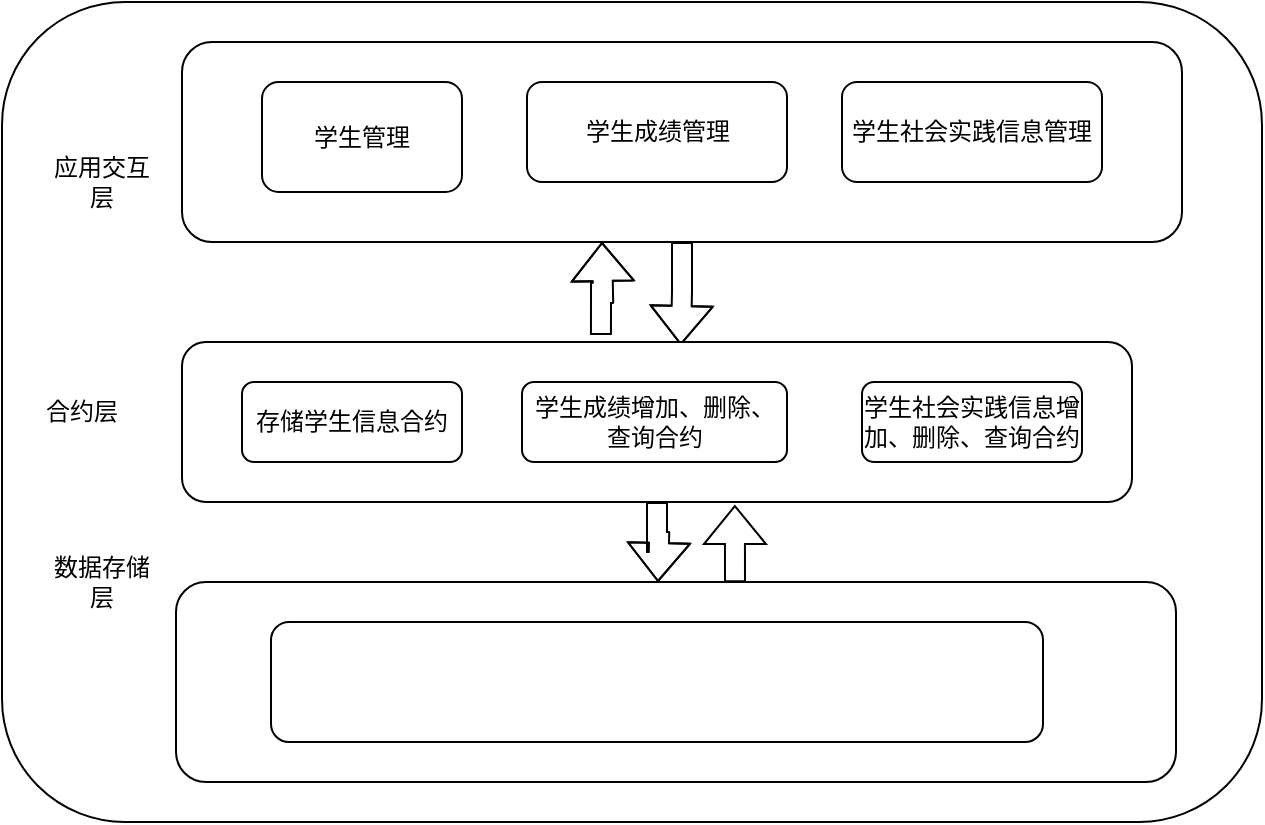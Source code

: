 <mxfile version="20.0.1" type="github">
  <diagram id="19MbuUc1BT7nycTp4Nkc" name="Page-1">
    <mxGraphModel dx="1364" dy="772" grid="1" gridSize="10" guides="1" tooltips="1" connect="1" arrows="1" fold="1" page="1" pageScale="1" pageWidth="827" pageHeight="1169" math="0" shadow="0">
      <root>
        <mxCell id="0" />
        <mxCell id="1" parent="0" />
        <mxCell id="CGRJ25Iukog198GcqVwM-1" value="" style="rounded=1;whiteSpace=wrap;html=1;" vertex="1" parent="1">
          <mxGeometry x="130" y="310" width="630" height="410" as="geometry" />
        </mxCell>
        <mxCell id="CGRJ25Iukog198GcqVwM-20" value="" style="edgeStyle=orthogonalEdgeStyle;rounded=0;orthogonalLoop=1;jettySize=auto;html=1;shape=flexArrow;entryX=0.525;entryY=0.019;entryDx=0;entryDy=0;entryPerimeter=0;" edge="1" parent="1" source="CGRJ25Iukog198GcqVwM-2" target="CGRJ25Iukog198GcqVwM-9">
          <mxGeometry relative="1" as="geometry" />
        </mxCell>
        <mxCell id="CGRJ25Iukog198GcqVwM-2" value="" style="rounded=1;whiteSpace=wrap;html=1;" vertex="1" parent="1">
          <mxGeometry x="220" y="330" width="500" height="100" as="geometry" />
        </mxCell>
        <mxCell id="CGRJ25Iukog198GcqVwM-3" value="学生成绩管理" style="rounded=1;whiteSpace=wrap;html=1;" vertex="1" parent="1">
          <mxGeometry x="392.5" y="350" width="130" height="50" as="geometry" />
        </mxCell>
        <mxCell id="CGRJ25Iukog198GcqVwM-4" value="学生社会实践信息管理" style="rounded=1;whiteSpace=wrap;html=1;" vertex="1" parent="1">
          <mxGeometry x="550" y="350" width="130" height="50" as="geometry" />
        </mxCell>
        <mxCell id="CGRJ25Iukog198GcqVwM-5" value="应用交互层" style="text;html=1;strokeColor=none;fillColor=none;align=center;verticalAlign=middle;whiteSpace=wrap;rounded=0;" vertex="1" parent="1">
          <mxGeometry x="150" y="385" width="60" height="30" as="geometry" />
        </mxCell>
        <mxCell id="CGRJ25Iukog198GcqVwM-6" value="合约层" style="text;html=1;strokeColor=none;fillColor=none;align=center;verticalAlign=middle;whiteSpace=wrap;rounded=0;" vertex="1" parent="1">
          <mxGeometry x="140" y="500" width="60" height="30" as="geometry" />
        </mxCell>
        <mxCell id="CGRJ25Iukog198GcqVwM-8" value="学生管理" style="rounded=1;whiteSpace=wrap;html=1;" vertex="1" parent="1">
          <mxGeometry x="260" y="350" width="100" height="55" as="geometry" />
        </mxCell>
        <mxCell id="CGRJ25Iukog198GcqVwM-22" value="" style="edgeStyle=orthogonalEdgeStyle;shape=flexArrow;rounded=0;orthogonalLoop=1;jettySize=auto;html=1;exitX=0.441;exitY=-0.044;exitDx=0;exitDy=0;exitPerimeter=0;" edge="1" parent="1" source="CGRJ25Iukog198GcqVwM-9">
          <mxGeometry relative="1" as="geometry">
            <mxPoint x="430" y="430" as="targetPoint" />
          </mxGeometry>
        </mxCell>
        <mxCell id="CGRJ25Iukog198GcqVwM-25" value="" style="edgeStyle=orthogonalEdgeStyle;shape=flexArrow;rounded=0;orthogonalLoop=1;jettySize=auto;html=1;" edge="1" parent="1" source="CGRJ25Iukog198GcqVwM-9">
          <mxGeometry relative="1" as="geometry">
            <mxPoint x="458" y="600" as="targetPoint" />
          </mxGeometry>
        </mxCell>
        <mxCell id="CGRJ25Iukog198GcqVwM-9" value="" style="rounded=1;whiteSpace=wrap;html=1;" vertex="1" parent="1">
          <mxGeometry x="220" y="480" width="475" height="80" as="geometry" />
        </mxCell>
        <mxCell id="CGRJ25Iukog198GcqVwM-11" value="存储学生信息合约" style="rounded=1;whiteSpace=wrap;html=1;" vertex="1" parent="1">
          <mxGeometry x="250" y="500" width="110" height="40" as="geometry" />
        </mxCell>
        <mxCell id="CGRJ25Iukog198GcqVwM-12" value="学生成绩增加、删除、查询合约" style="rounded=1;whiteSpace=wrap;html=1;" vertex="1" parent="1">
          <mxGeometry x="390" y="500" width="132.5" height="40" as="geometry" />
        </mxCell>
        <mxCell id="CGRJ25Iukog198GcqVwM-13" value="学生社会实践信息增加、删除、查询合约" style="rounded=1;whiteSpace=wrap;html=1;" vertex="1" parent="1">
          <mxGeometry x="560" y="500" width="110" height="40" as="geometry" />
        </mxCell>
        <mxCell id="CGRJ25Iukog198GcqVwM-14" value="数据存储层" style="text;html=1;strokeColor=none;fillColor=none;align=center;verticalAlign=middle;whiteSpace=wrap;rounded=0;" vertex="1" parent="1">
          <mxGeometry x="150" y="585" width="60" height="30" as="geometry" />
        </mxCell>
        <mxCell id="CGRJ25Iukog198GcqVwM-26" value="" style="edgeStyle=orthogonalEdgeStyle;shape=flexArrow;rounded=0;orthogonalLoop=1;jettySize=auto;html=1;entryX=0.582;entryY=1.019;entryDx=0;entryDy=0;entryPerimeter=0;exitX=0.559;exitY=0.001;exitDx=0;exitDy=0;exitPerimeter=0;" edge="1" parent="1" source="CGRJ25Iukog198GcqVwM-15" target="CGRJ25Iukog198GcqVwM-9">
          <mxGeometry relative="1" as="geometry" />
        </mxCell>
        <mxCell id="CGRJ25Iukog198GcqVwM-15" value="" style="rounded=1;whiteSpace=wrap;html=1;" vertex="1" parent="1">
          <mxGeometry x="217" y="600" width="500" height="100" as="geometry" />
        </mxCell>
        <mxCell id="CGRJ25Iukog198GcqVwM-16" value="" style="rounded=1;whiteSpace=wrap;html=1;" vertex="1" parent="1">
          <mxGeometry x="264.5" y="620" width="386" height="60" as="geometry" />
        </mxCell>
      </root>
    </mxGraphModel>
  </diagram>
</mxfile>
